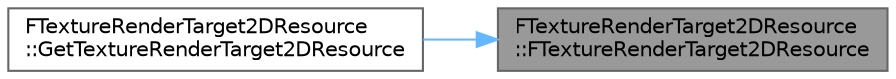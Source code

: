 digraph "FTextureRenderTarget2DResource::FTextureRenderTarget2DResource"
{
 // INTERACTIVE_SVG=YES
 // LATEX_PDF_SIZE
  bgcolor="transparent";
  edge [fontname=Helvetica,fontsize=10,labelfontname=Helvetica,labelfontsize=10];
  node [fontname=Helvetica,fontsize=10,shape=box,height=0.2,width=0.4];
  rankdir="RL";
  Node1 [id="Node000001",label="FTextureRenderTarget2DResource\l::FTextureRenderTarget2DResource",height=0.2,width=0.4,color="gray40", fillcolor="grey60", style="filled", fontcolor="black",tooltip="Constructor."];
  Node1 -> Node2 [id="edge1_Node000001_Node000002",dir="back",color="steelblue1",style="solid",tooltip=" "];
  Node2 [id="Node000002",label="FTextureRenderTarget2DResource\l::GetTextureRenderTarget2DResource",height=0.2,width=0.4,color="grey40", fillcolor="white", style="filled",URL="$d2/db1/classFTextureRenderTarget2DResource.html#ae0f164bc903f95e26825ed13feb38fda",tooltip="2D texture RT resource interface"];
}
